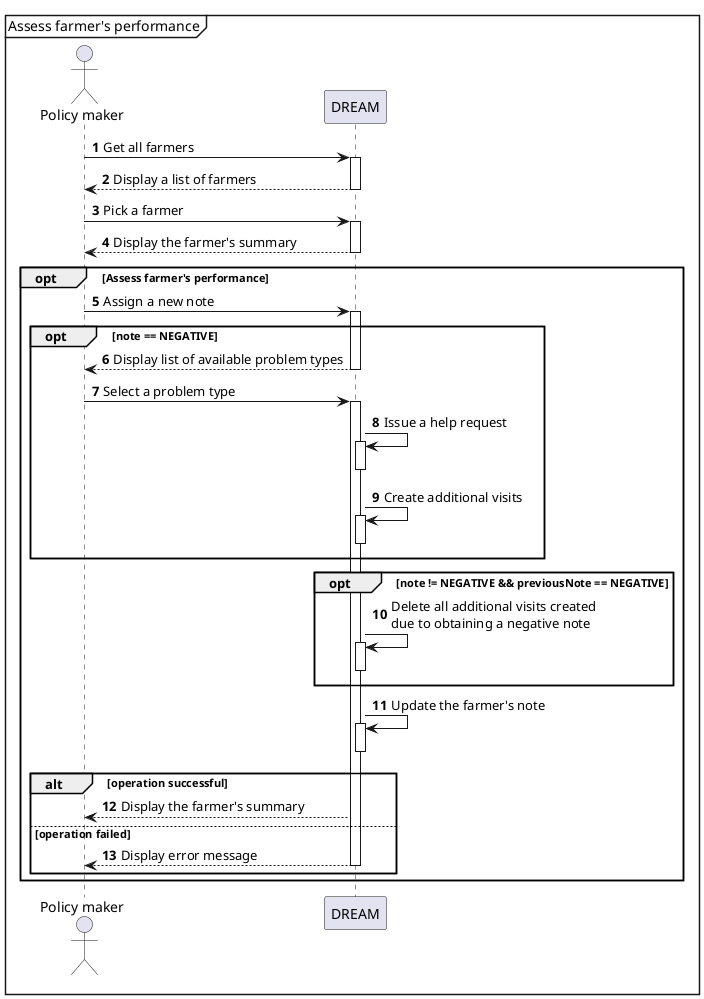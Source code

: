 @startuml Assess farmer's performence

mainframe Assess farmer's performance
autonumber

actor "Policy maker" as PolMaker
participant DREAM

PolMaker -> DREAM++: Get all farmers
DREAM --> PolMaker--: Display a list of farmers

PolMaker -> DREAM++: Pick a farmer
DREAM --> PolMaker--: Display the farmer's summary

opt Assess farmer's performance
    PolMaker -> DREAM++: Assign a new note

    opt note == NEGATIVE
        DREAM --> PolMaker--: Display list of available problem types
        PolMaker -> DREAM++: Select a problem type

        DREAM -> DREAM++: Issue a help request
        deactivate DREAM

        DREAM -> DREAM++: Create additional visits
        deactivate DREAM
    end

    opt note != NEGATIVE && previousNote == NEGATIVE
        DREAM -> DREAM++: Delete all additional visits created\ndue to obtaining a negative note
        deactivate DREAM
    end

    DREAM -> DREAM++: Update the farmer's note
    deactivate DREAM

    alt operation successful
        DREAM --> PolMaker : Display the farmer's summary
    else operation failed
        DREAM --> PolMaker--: Display error message
    end
end

@enduml
